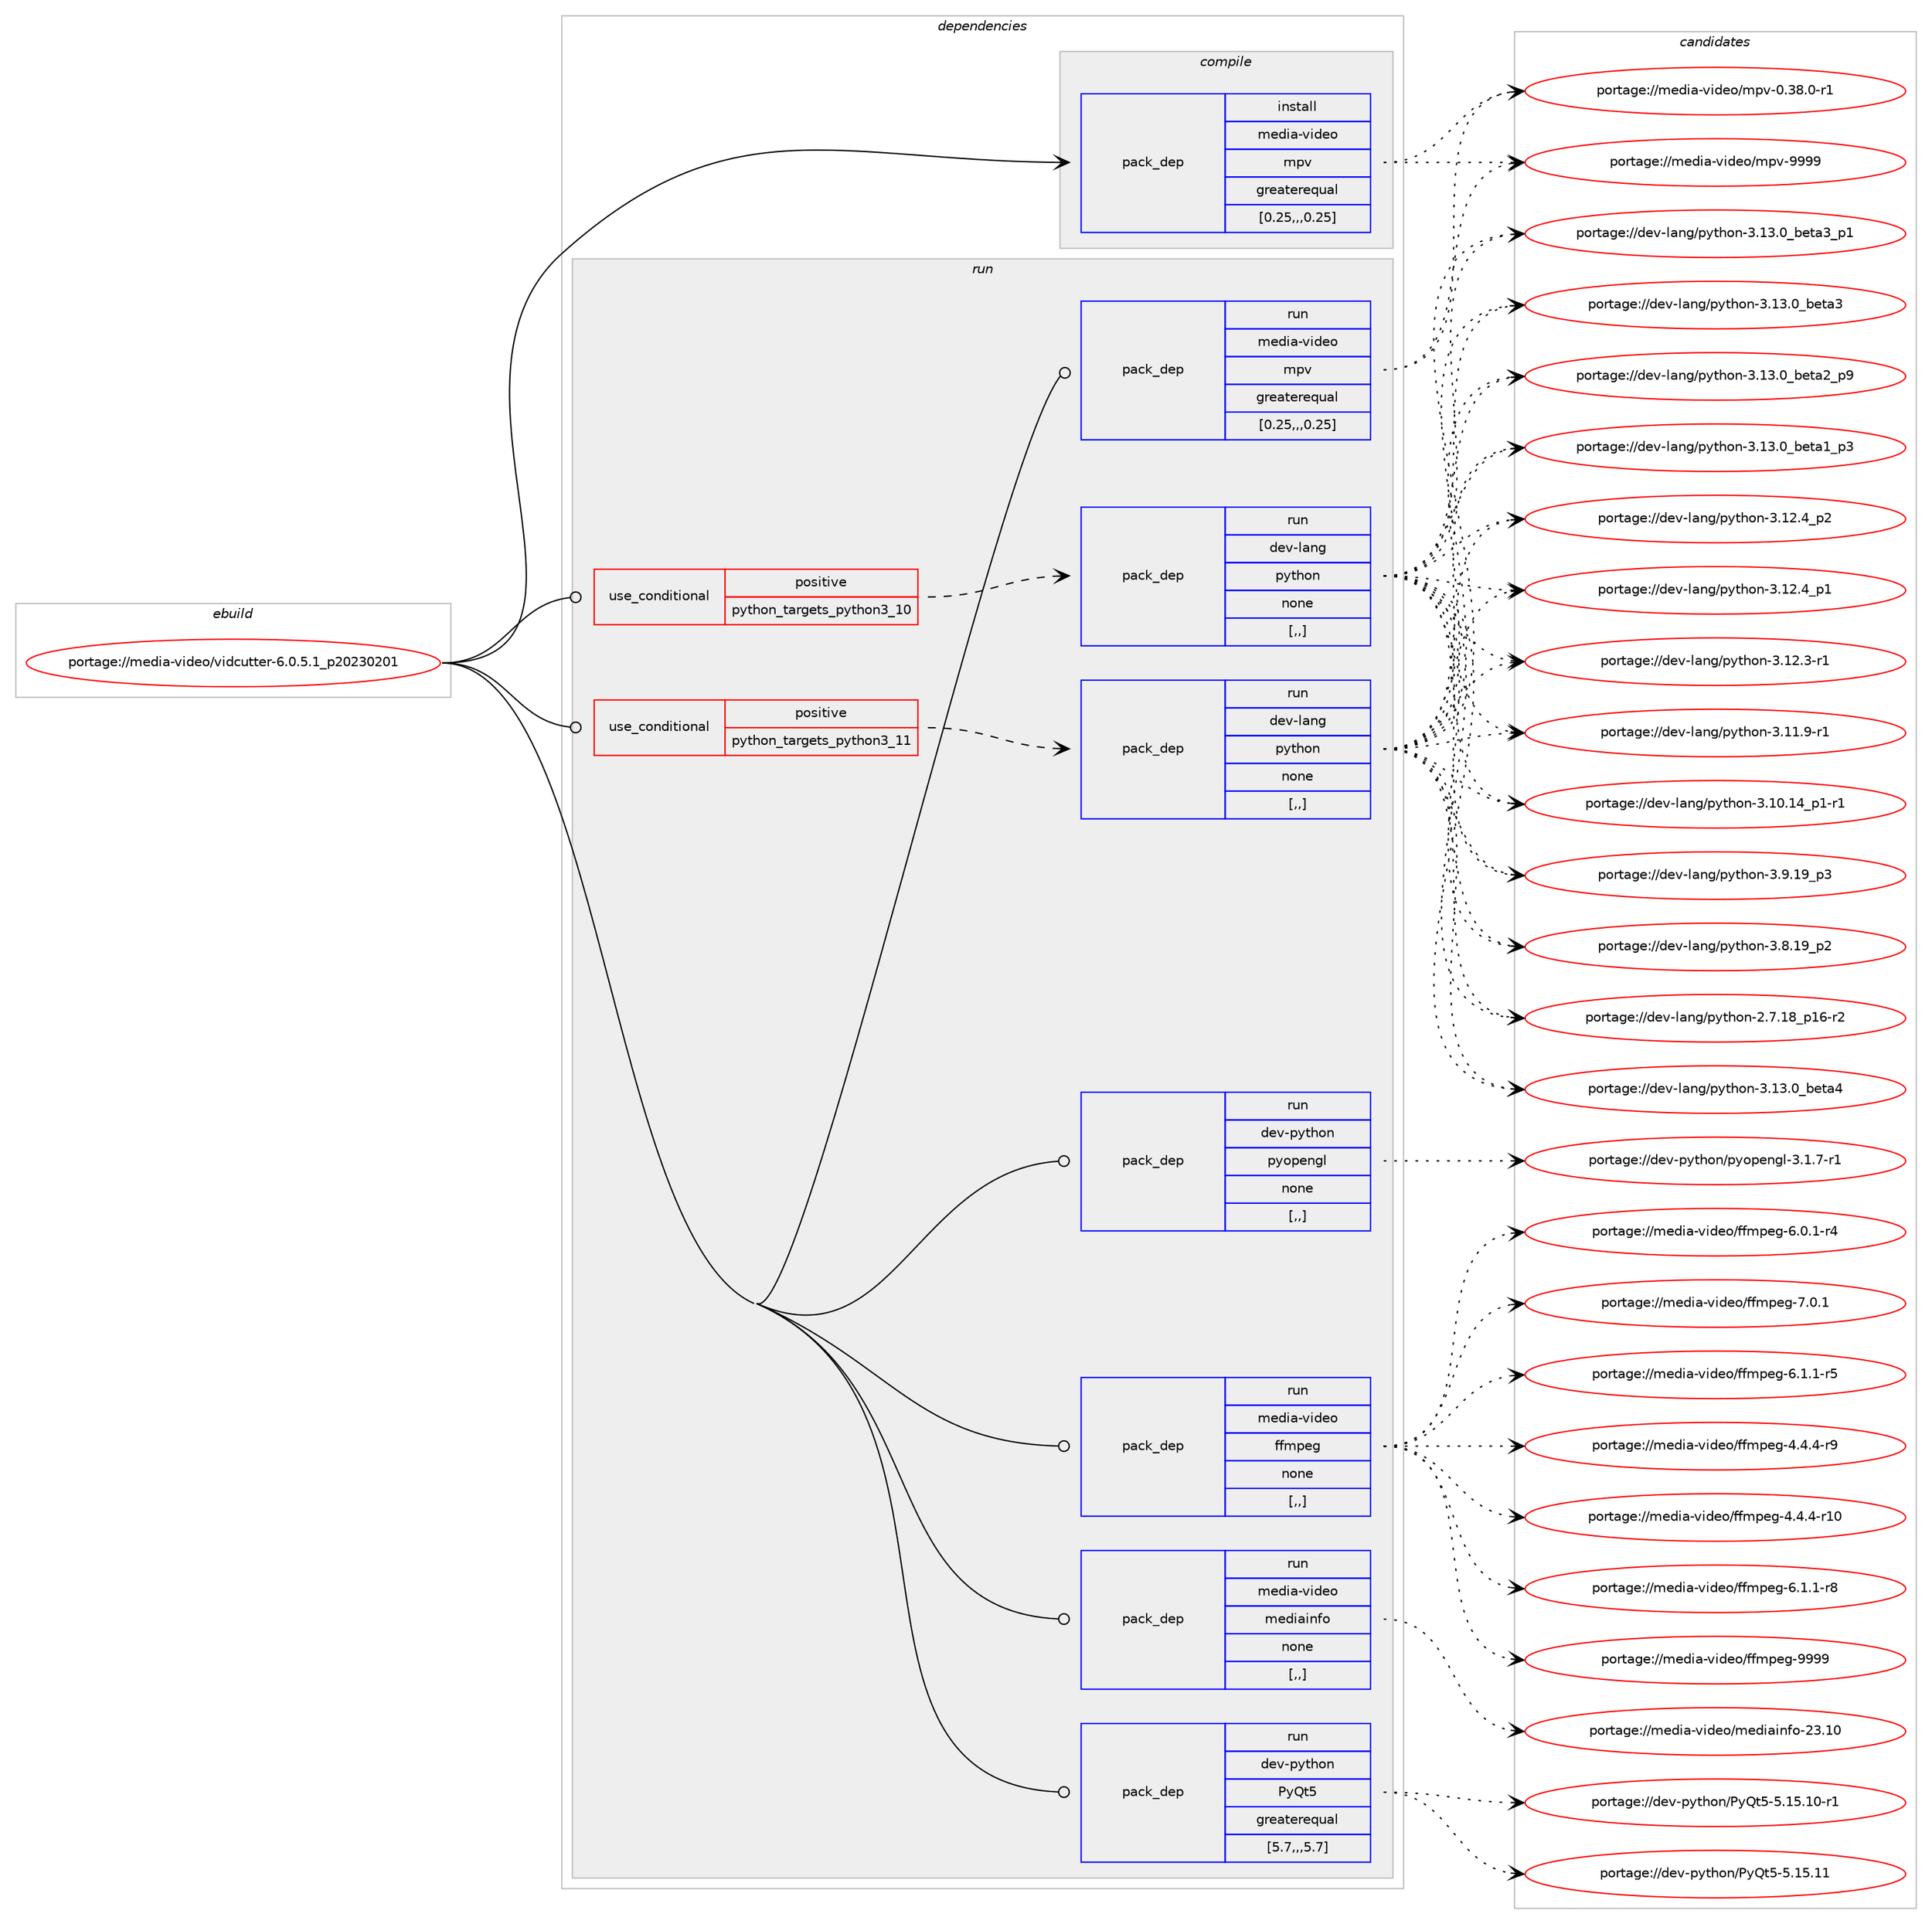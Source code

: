 digraph prolog {

# *************
# Graph options
# *************

newrank=true;
concentrate=true;
compound=true;
graph [rankdir=LR,fontname=Helvetica,fontsize=10,ranksep=1.5];#, ranksep=2.5, nodesep=0.2];
edge  [arrowhead=vee];
node  [fontname=Helvetica,fontsize=10];

# **********
# The ebuild
# **********

subgraph cluster_leftcol {
color=gray;
label=<<i>ebuild</i>>;
id [label="portage://media-video/vidcutter-6.0.5.1_p20230201", color=red, width=4, href="../media-video/vidcutter-6.0.5.1_p20230201.svg"];
}

# ****************
# The dependencies
# ****************

subgraph cluster_midcol {
color=gray;
label=<<i>dependencies</i>>;
subgraph cluster_compile {
fillcolor="#eeeeee";
style=filled;
label=<<i>compile</i>>;
subgraph pack245741 {
dependency333945 [label=<<TABLE BORDER="0" CELLBORDER="1" CELLSPACING="0" CELLPADDING="4" WIDTH="220"><TR><TD ROWSPAN="6" CELLPADDING="30">pack_dep</TD></TR><TR><TD WIDTH="110">install</TD></TR><TR><TD>media-video</TD></TR><TR><TD>mpv</TD></TR><TR><TD>greaterequal</TD></TR><TR><TD>[0.25,,,0.25]</TD></TR></TABLE>>, shape=none, color=blue];
}
id:e -> dependency333945:w [weight=20,style="solid",arrowhead="vee"];
}
subgraph cluster_compileandrun {
fillcolor="#eeeeee";
style=filled;
label=<<i>compile and run</i>>;
}
subgraph cluster_run {
fillcolor="#eeeeee";
style=filled;
label=<<i>run</i>>;
subgraph cond85660 {
dependency333946 [label=<<TABLE BORDER="0" CELLBORDER="1" CELLSPACING="0" CELLPADDING="4"><TR><TD ROWSPAN="3" CELLPADDING="10">use_conditional</TD></TR><TR><TD>positive</TD></TR><TR><TD>python_targets_python3_10</TD></TR></TABLE>>, shape=none, color=red];
subgraph pack245742 {
dependency333947 [label=<<TABLE BORDER="0" CELLBORDER="1" CELLSPACING="0" CELLPADDING="4" WIDTH="220"><TR><TD ROWSPAN="6" CELLPADDING="30">pack_dep</TD></TR><TR><TD WIDTH="110">run</TD></TR><TR><TD>dev-lang</TD></TR><TR><TD>python</TD></TR><TR><TD>none</TD></TR><TR><TD>[,,]</TD></TR></TABLE>>, shape=none, color=blue];
}
dependency333946:e -> dependency333947:w [weight=20,style="dashed",arrowhead="vee"];
}
id:e -> dependency333946:w [weight=20,style="solid",arrowhead="odot"];
subgraph cond85661 {
dependency333948 [label=<<TABLE BORDER="0" CELLBORDER="1" CELLSPACING="0" CELLPADDING="4"><TR><TD ROWSPAN="3" CELLPADDING="10">use_conditional</TD></TR><TR><TD>positive</TD></TR><TR><TD>python_targets_python3_11</TD></TR></TABLE>>, shape=none, color=red];
subgraph pack245743 {
dependency333949 [label=<<TABLE BORDER="0" CELLBORDER="1" CELLSPACING="0" CELLPADDING="4" WIDTH="220"><TR><TD ROWSPAN="6" CELLPADDING="30">pack_dep</TD></TR><TR><TD WIDTH="110">run</TD></TR><TR><TD>dev-lang</TD></TR><TR><TD>python</TD></TR><TR><TD>none</TD></TR><TR><TD>[,,]</TD></TR></TABLE>>, shape=none, color=blue];
}
dependency333948:e -> dependency333949:w [weight=20,style="dashed",arrowhead="vee"];
}
id:e -> dependency333948:w [weight=20,style="solid",arrowhead="odot"];
subgraph pack245744 {
dependency333950 [label=<<TABLE BORDER="0" CELLBORDER="1" CELLSPACING="0" CELLPADDING="4" WIDTH="220"><TR><TD ROWSPAN="6" CELLPADDING="30">pack_dep</TD></TR><TR><TD WIDTH="110">run</TD></TR><TR><TD>dev-python</TD></TR><TR><TD>PyQt5</TD></TR><TR><TD>greaterequal</TD></TR><TR><TD>[5.7,,,5.7]</TD></TR></TABLE>>, shape=none, color=blue];
}
id:e -> dependency333950:w [weight=20,style="solid",arrowhead="odot"];
subgraph pack245745 {
dependency333951 [label=<<TABLE BORDER="0" CELLBORDER="1" CELLSPACING="0" CELLPADDING="4" WIDTH="220"><TR><TD ROWSPAN="6" CELLPADDING="30">pack_dep</TD></TR><TR><TD WIDTH="110">run</TD></TR><TR><TD>dev-python</TD></TR><TR><TD>pyopengl</TD></TR><TR><TD>none</TD></TR><TR><TD>[,,]</TD></TR></TABLE>>, shape=none, color=blue];
}
id:e -> dependency333951:w [weight=20,style="solid",arrowhead="odot"];
subgraph pack245746 {
dependency333952 [label=<<TABLE BORDER="0" CELLBORDER="1" CELLSPACING="0" CELLPADDING="4" WIDTH="220"><TR><TD ROWSPAN="6" CELLPADDING="30">pack_dep</TD></TR><TR><TD WIDTH="110">run</TD></TR><TR><TD>media-video</TD></TR><TR><TD>ffmpeg</TD></TR><TR><TD>none</TD></TR><TR><TD>[,,]</TD></TR></TABLE>>, shape=none, color=blue];
}
id:e -> dependency333952:w [weight=20,style="solid",arrowhead="odot"];
subgraph pack245747 {
dependency333953 [label=<<TABLE BORDER="0" CELLBORDER="1" CELLSPACING="0" CELLPADDING="4" WIDTH="220"><TR><TD ROWSPAN="6" CELLPADDING="30">pack_dep</TD></TR><TR><TD WIDTH="110">run</TD></TR><TR><TD>media-video</TD></TR><TR><TD>mediainfo</TD></TR><TR><TD>none</TD></TR><TR><TD>[,,]</TD></TR></TABLE>>, shape=none, color=blue];
}
id:e -> dependency333953:w [weight=20,style="solid",arrowhead="odot"];
subgraph pack245748 {
dependency333954 [label=<<TABLE BORDER="0" CELLBORDER="1" CELLSPACING="0" CELLPADDING="4" WIDTH="220"><TR><TD ROWSPAN="6" CELLPADDING="30">pack_dep</TD></TR><TR><TD WIDTH="110">run</TD></TR><TR><TD>media-video</TD></TR><TR><TD>mpv</TD></TR><TR><TD>greaterequal</TD></TR><TR><TD>[0.25,,,0.25]</TD></TR></TABLE>>, shape=none, color=blue];
}
id:e -> dependency333954:w [weight=20,style="solid",arrowhead="odot"];
}
}

# **************
# The candidates
# **************

subgraph cluster_choices {
rank=same;
color=gray;
label=<<i>candidates</i>>;

subgraph choice245741 {
color=black;
nodesep=1;
choice1091011001059745118105100101111471091121184557575757 [label="portage://media-video/mpv-9999", color=red, width=4,href="../media-video/mpv-9999.svg"];
choice109101100105974511810510010111147109112118454846515646484511449 [label="portage://media-video/mpv-0.38.0-r1", color=red, width=4,href="../media-video/mpv-0.38.0-r1.svg"];
dependency333945:e -> choice1091011001059745118105100101111471091121184557575757:w [style=dotted,weight="100"];
dependency333945:e -> choice109101100105974511810510010111147109112118454846515646484511449:w [style=dotted,weight="100"];
}
subgraph choice245742 {
color=black;
nodesep=1;
choice1001011184510897110103471121211161041111104551464951464895981011169752 [label="portage://dev-lang/python-3.13.0_beta4", color=red, width=4,href="../dev-lang/python-3.13.0_beta4.svg"];
choice10010111845108971101034711212111610411111045514649514648959810111697519511249 [label="portage://dev-lang/python-3.13.0_beta3_p1", color=red, width=4,href="../dev-lang/python-3.13.0_beta3_p1.svg"];
choice1001011184510897110103471121211161041111104551464951464895981011169751 [label="portage://dev-lang/python-3.13.0_beta3", color=red, width=4,href="../dev-lang/python-3.13.0_beta3.svg"];
choice10010111845108971101034711212111610411111045514649514648959810111697509511257 [label="portage://dev-lang/python-3.13.0_beta2_p9", color=red, width=4,href="../dev-lang/python-3.13.0_beta2_p9.svg"];
choice10010111845108971101034711212111610411111045514649514648959810111697499511251 [label="portage://dev-lang/python-3.13.0_beta1_p3", color=red, width=4,href="../dev-lang/python-3.13.0_beta1_p3.svg"];
choice100101118451089711010347112121116104111110455146495046529511250 [label="portage://dev-lang/python-3.12.4_p2", color=red, width=4,href="../dev-lang/python-3.12.4_p2.svg"];
choice100101118451089711010347112121116104111110455146495046529511249 [label="portage://dev-lang/python-3.12.4_p1", color=red, width=4,href="../dev-lang/python-3.12.4_p1.svg"];
choice100101118451089711010347112121116104111110455146495046514511449 [label="portage://dev-lang/python-3.12.3-r1", color=red, width=4,href="../dev-lang/python-3.12.3-r1.svg"];
choice100101118451089711010347112121116104111110455146494946574511449 [label="portage://dev-lang/python-3.11.9-r1", color=red, width=4,href="../dev-lang/python-3.11.9-r1.svg"];
choice100101118451089711010347112121116104111110455146494846495295112494511449 [label="portage://dev-lang/python-3.10.14_p1-r1", color=red, width=4,href="../dev-lang/python-3.10.14_p1-r1.svg"];
choice100101118451089711010347112121116104111110455146574649579511251 [label="portage://dev-lang/python-3.9.19_p3", color=red, width=4,href="../dev-lang/python-3.9.19_p3.svg"];
choice100101118451089711010347112121116104111110455146564649579511250 [label="portage://dev-lang/python-3.8.19_p2", color=red, width=4,href="../dev-lang/python-3.8.19_p2.svg"];
choice100101118451089711010347112121116104111110455046554649569511249544511450 [label="portage://dev-lang/python-2.7.18_p16-r2", color=red, width=4,href="../dev-lang/python-2.7.18_p16-r2.svg"];
dependency333947:e -> choice1001011184510897110103471121211161041111104551464951464895981011169752:w [style=dotted,weight="100"];
dependency333947:e -> choice10010111845108971101034711212111610411111045514649514648959810111697519511249:w [style=dotted,weight="100"];
dependency333947:e -> choice1001011184510897110103471121211161041111104551464951464895981011169751:w [style=dotted,weight="100"];
dependency333947:e -> choice10010111845108971101034711212111610411111045514649514648959810111697509511257:w [style=dotted,weight="100"];
dependency333947:e -> choice10010111845108971101034711212111610411111045514649514648959810111697499511251:w [style=dotted,weight="100"];
dependency333947:e -> choice100101118451089711010347112121116104111110455146495046529511250:w [style=dotted,weight="100"];
dependency333947:e -> choice100101118451089711010347112121116104111110455146495046529511249:w [style=dotted,weight="100"];
dependency333947:e -> choice100101118451089711010347112121116104111110455146495046514511449:w [style=dotted,weight="100"];
dependency333947:e -> choice100101118451089711010347112121116104111110455146494946574511449:w [style=dotted,weight="100"];
dependency333947:e -> choice100101118451089711010347112121116104111110455146494846495295112494511449:w [style=dotted,weight="100"];
dependency333947:e -> choice100101118451089711010347112121116104111110455146574649579511251:w [style=dotted,weight="100"];
dependency333947:e -> choice100101118451089711010347112121116104111110455146564649579511250:w [style=dotted,weight="100"];
dependency333947:e -> choice100101118451089711010347112121116104111110455046554649569511249544511450:w [style=dotted,weight="100"];
}
subgraph choice245743 {
color=black;
nodesep=1;
choice1001011184510897110103471121211161041111104551464951464895981011169752 [label="portage://dev-lang/python-3.13.0_beta4", color=red, width=4,href="../dev-lang/python-3.13.0_beta4.svg"];
choice10010111845108971101034711212111610411111045514649514648959810111697519511249 [label="portage://dev-lang/python-3.13.0_beta3_p1", color=red, width=4,href="../dev-lang/python-3.13.0_beta3_p1.svg"];
choice1001011184510897110103471121211161041111104551464951464895981011169751 [label="portage://dev-lang/python-3.13.0_beta3", color=red, width=4,href="../dev-lang/python-3.13.0_beta3.svg"];
choice10010111845108971101034711212111610411111045514649514648959810111697509511257 [label="portage://dev-lang/python-3.13.0_beta2_p9", color=red, width=4,href="../dev-lang/python-3.13.0_beta2_p9.svg"];
choice10010111845108971101034711212111610411111045514649514648959810111697499511251 [label="portage://dev-lang/python-3.13.0_beta1_p3", color=red, width=4,href="../dev-lang/python-3.13.0_beta1_p3.svg"];
choice100101118451089711010347112121116104111110455146495046529511250 [label="portage://dev-lang/python-3.12.4_p2", color=red, width=4,href="../dev-lang/python-3.12.4_p2.svg"];
choice100101118451089711010347112121116104111110455146495046529511249 [label="portage://dev-lang/python-3.12.4_p1", color=red, width=4,href="../dev-lang/python-3.12.4_p1.svg"];
choice100101118451089711010347112121116104111110455146495046514511449 [label="portage://dev-lang/python-3.12.3-r1", color=red, width=4,href="../dev-lang/python-3.12.3-r1.svg"];
choice100101118451089711010347112121116104111110455146494946574511449 [label="portage://dev-lang/python-3.11.9-r1", color=red, width=4,href="../dev-lang/python-3.11.9-r1.svg"];
choice100101118451089711010347112121116104111110455146494846495295112494511449 [label="portage://dev-lang/python-3.10.14_p1-r1", color=red, width=4,href="../dev-lang/python-3.10.14_p1-r1.svg"];
choice100101118451089711010347112121116104111110455146574649579511251 [label="portage://dev-lang/python-3.9.19_p3", color=red, width=4,href="../dev-lang/python-3.9.19_p3.svg"];
choice100101118451089711010347112121116104111110455146564649579511250 [label="portage://dev-lang/python-3.8.19_p2", color=red, width=4,href="../dev-lang/python-3.8.19_p2.svg"];
choice100101118451089711010347112121116104111110455046554649569511249544511450 [label="portage://dev-lang/python-2.7.18_p16-r2", color=red, width=4,href="../dev-lang/python-2.7.18_p16-r2.svg"];
dependency333949:e -> choice1001011184510897110103471121211161041111104551464951464895981011169752:w [style=dotted,weight="100"];
dependency333949:e -> choice10010111845108971101034711212111610411111045514649514648959810111697519511249:w [style=dotted,weight="100"];
dependency333949:e -> choice1001011184510897110103471121211161041111104551464951464895981011169751:w [style=dotted,weight="100"];
dependency333949:e -> choice10010111845108971101034711212111610411111045514649514648959810111697509511257:w [style=dotted,weight="100"];
dependency333949:e -> choice10010111845108971101034711212111610411111045514649514648959810111697499511251:w [style=dotted,weight="100"];
dependency333949:e -> choice100101118451089711010347112121116104111110455146495046529511250:w [style=dotted,weight="100"];
dependency333949:e -> choice100101118451089711010347112121116104111110455146495046529511249:w [style=dotted,weight="100"];
dependency333949:e -> choice100101118451089711010347112121116104111110455146495046514511449:w [style=dotted,weight="100"];
dependency333949:e -> choice100101118451089711010347112121116104111110455146494946574511449:w [style=dotted,weight="100"];
dependency333949:e -> choice100101118451089711010347112121116104111110455146494846495295112494511449:w [style=dotted,weight="100"];
dependency333949:e -> choice100101118451089711010347112121116104111110455146574649579511251:w [style=dotted,weight="100"];
dependency333949:e -> choice100101118451089711010347112121116104111110455146564649579511250:w [style=dotted,weight="100"];
dependency333949:e -> choice100101118451089711010347112121116104111110455046554649569511249544511450:w [style=dotted,weight="100"];
}
subgraph choice245744 {
color=black;
nodesep=1;
choice10010111845112121116104111110478012181116534553464953464949 [label="portage://dev-python/PyQt5-5.15.11", color=red, width=4,href="../dev-python/PyQt5-5.15.11.svg"];
choice100101118451121211161041111104780121811165345534649534649484511449 [label="portage://dev-python/PyQt5-5.15.10-r1", color=red, width=4,href="../dev-python/PyQt5-5.15.10-r1.svg"];
dependency333950:e -> choice10010111845112121116104111110478012181116534553464953464949:w [style=dotted,weight="100"];
dependency333950:e -> choice100101118451121211161041111104780121811165345534649534649484511449:w [style=dotted,weight="100"];
}
subgraph choice245745 {
color=black;
nodesep=1;
choice10010111845112121116104111110471121211111121011101031084551464946554511449 [label="portage://dev-python/pyopengl-3.1.7-r1", color=red, width=4,href="../dev-python/pyopengl-3.1.7-r1.svg"];
dependency333951:e -> choice10010111845112121116104111110471121211111121011101031084551464946554511449:w [style=dotted,weight="100"];
}
subgraph choice245746 {
color=black;
nodesep=1;
choice1091011001059745118105100101111471021021091121011034557575757 [label="portage://media-video/ffmpeg-9999", color=red, width=4,href="../media-video/ffmpeg-9999.svg"];
choice109101100105974511810510010111147102102109112101103455546484649 [label="portage://media-video/ffmpeg-7.0.1", color=red, width=4,href="../media-video/ffmpeg-7.0.1.svg"];
choice1091011001059745118105100101111471021021091121011034554464946494511456 [label="portage://media-video/ffmpeg-6.1.1-r8", color=red, width=4,href="../media-video/ffmpeg-6.1.1-r8.svg"];
choice1091011001059745118105100101111471021021091121011034554464946494511453 [label="portage://media-video/ffmpeg-6.1.1-r5", color=red, width=4,href="../media-video/ffmpeg-6.1.1-r5.svg"];
choice1091011001059745118105100101111471021021091121011034554464846494511452 [label="portage://media-video/ffmpeg-6.0.1-r4", color=red, width=4,href="../media-video/ffmpeg-6.0.1-r4.svg"];
choice1091011001059745118105100101111471021021091121011034552465246524511457 [label="portage://media-video/ffmpeg-4.4.4-r9", color=red, width=4,href="../media-video/ffmpeg-4.4.4-r9.svg"];
choice109101100105974511810510010111147102102109112101103455246524652451144948 [label="portage://media-video/ffmpeg-4.4.4-r10", color=red, width=4,href="../media-video/ffmpeg-4.4.4-r10.svg"];
dependency333952:e -> choice1091011001059745118105100101111471021021091121011034557575757:w [style=dotted,weight="100"];
dependency333952:e -> choice109101100105974511810510010111147102102109112101103455546484649:w [style=dotted,weight="100"];
dependency333952:e -> choice1091011001059745118105100101111471021021091121011034554464946494511456:w [style=dotted,weight="100"];
dependency333952:e -> choice1091011001059745118105100101111471021021091121011034554464946494511453:w [style=dotted,weight="100"];
dependency333952:e -> choice1091011001059745118105100101111471021021091121011034554464846494511452:w [style=dotted,weight="100"];
dependency333952:e -> choice1091011001059745118105100101111471021021091121011034552465246524511457:w [style=dotted,weight="100"];
dependency333952:e -> choice109101100105974511810510010111147102102109112101103455246524652451144948:w [style=dotted,weight="100"];
}
subgraph choice245747 {
color=black;
nodesep=1;
choice10910110010597451181051001011114710910110010597105110102111455051464948 [label="portage://media-video/mediainfo-23.10", color=red, width=4,href="../media-video/mediainfo-23.10.svg"];
dependency333953:e -> choice10910110010597451181051001011114710910110010597105110102111455051464948:w [style=dotted,weight="100"];
}
subgraph choice245748 {
color=black;
nodesep=1;
choice1091011001059745118105100101111471091121184557575757 [label="portage://media-video/mpv-9999", color=red, width=4,href="../media-video/mpv-9999.svg"];
choice109101100105974511810510010111147109112118454846515646484511449 [label="portage://media-video/mpv-0.38.0-r1", color=red, width=4,href="../media-video/mpv-0.38.0-r1.svg"];
dependency333954:e -> choice1091011001059745118105100101111471091121184557575757:w [style=dotted,weight="100"];
dependency333954:e -> choice109101100105974511810510010111147109112118454846515646484511449:w [style=dotted,weight="100"];
}
}

}
